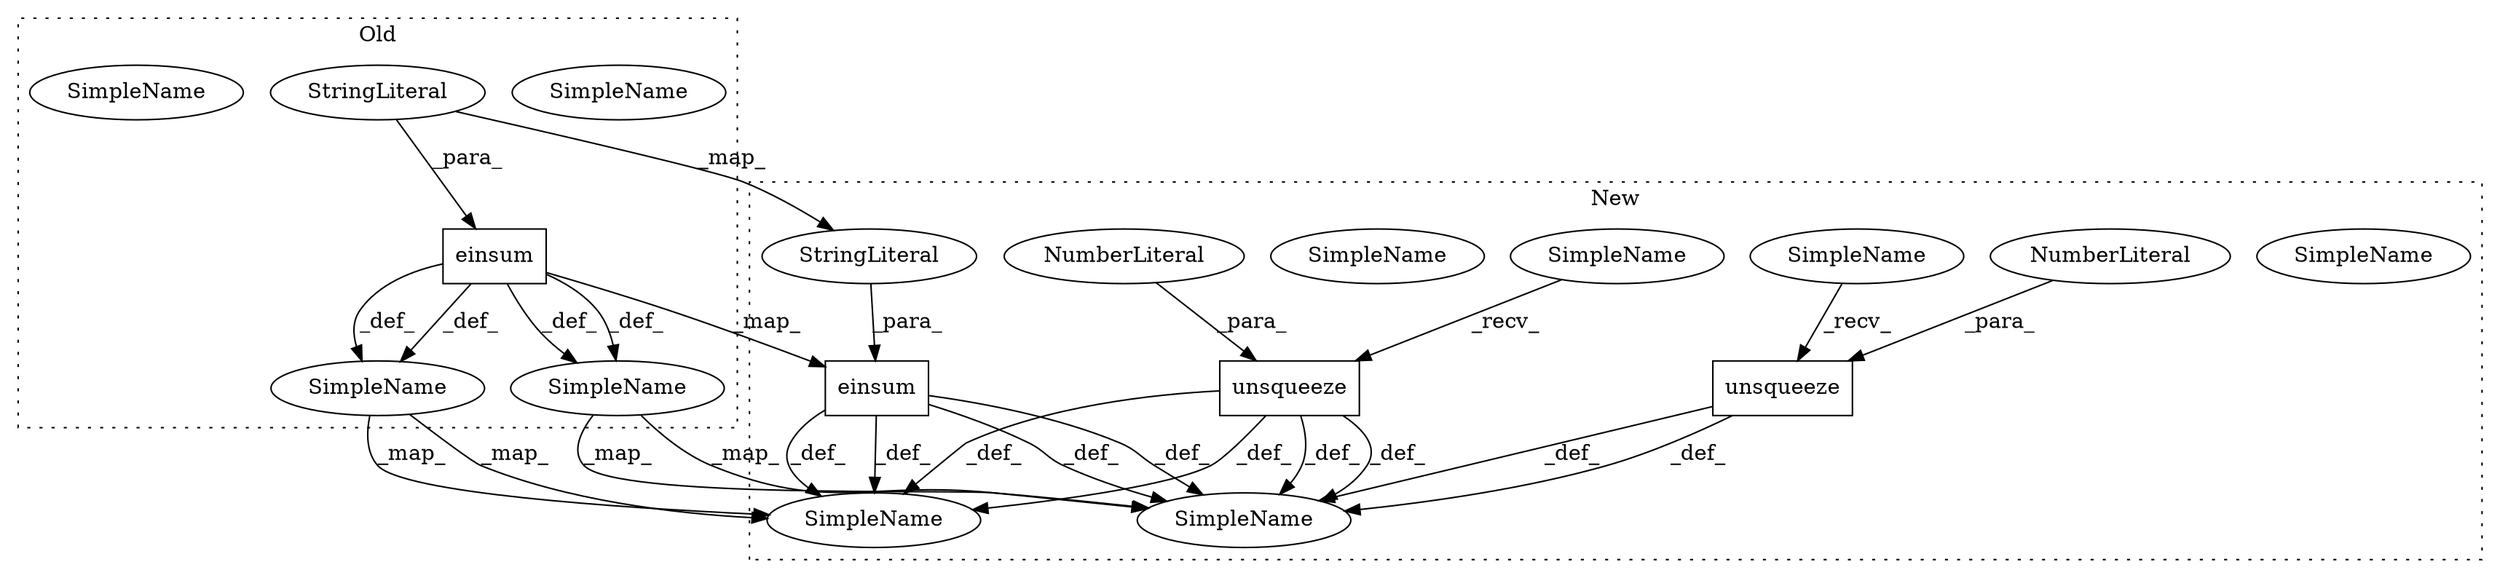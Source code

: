 digraph G {
subgraph cluster0 {
1 [label="einsum" a="32" s="1562,1616" l="7,2" shape="box"];
3 [label="SimpleName" a="42" s="1551" l="3" shape="ellipse"];
6 [label="SimpleName" a="42" s="1551" l="3" shape="ellipse"];
10 [label="StringLiteral" a="45" s="1569" l="18" shape="ellipse"];
12 [label="SimpleName" a="42" s="1697" l="3" shape="ellipse"];
15 [label="SimpleName" a="42" s="1697" l="3" shape="ellipse"];
label = "Old";
style="dotted";
}
subgraph cluster1 {
2 [label="einsum" a="32" s="1574,1627" l="7,2" shape="box"];
4 [label="SimpleName" a="42" s="1563" l="3" shape="ellipse"];
5 [label="SimpleName" a="42" s="1563" l="3" shape="ellipse"];
7 [label="unsqueeze" a="32" s="1545,1556" l="10,1" shape="box"];
8 [label="NumberLiteral" a="34" s="1555" l="1" shape="ellipse"];
9 [label="SimpleName" a="42" s="" l="" shape="ellipse"];
11 [label="StringLiteral" a="45" s="1581" l="17" shape="ellipse"];
13 [label="SimpleName" a="42" s="1733" l="3" shape="ellipse"];
14 [label="SimpleName" a="42" s="1733" l="3" shape="ellipse"];
16 [label="unsqueeze" a="32" s="1800,1811" l="10,1" shape="box"];
17 [label="NumberLiteral" a="34" s="1810" l="1" shape="ellipse"];
18 [label="SimpleName" a="42" s="" l="" shape="ellipse"];
label = "New";
style="dotted";
}
1 -> 6 [label="_def_"];
1 -> 6 [label="_def_"];
1 -> 2 [label="_map_"];
1 -> 15 [label="_def_"];
1 -> 15 [label="_def_"];
2 -> 14 [label="_def_"];
2 -> 14 [label="_def_"];
2 -> 5 [label="_def_"];
2 -> 5 [label="_def_"];
6 -> 5 [label="_map_"];
6 -> 5 [label="_map_"];
7 -> 14 [label="_def_"];
7 -> 5 [label="_def_"];
7 -> 14 [label="_def_"];
7 -> 5 [label="_def_"];
8 -> 7 [label="_para_"];
9 -> 7 [label="_recv_"];
10 -> 1 [label="_para_"];
10 -> 11 [label="_map_"];
11 -> 2 [label="_para_"];
15 -> 14 [label="_map_"];
15 -> 14 [label="_map_"];
16 -> 14 [label="_def_"];
16 -> 14 [label="_def_"];
17 -> 16 [label="_para_"];
18 -> 16 [label="_recv_"];
}